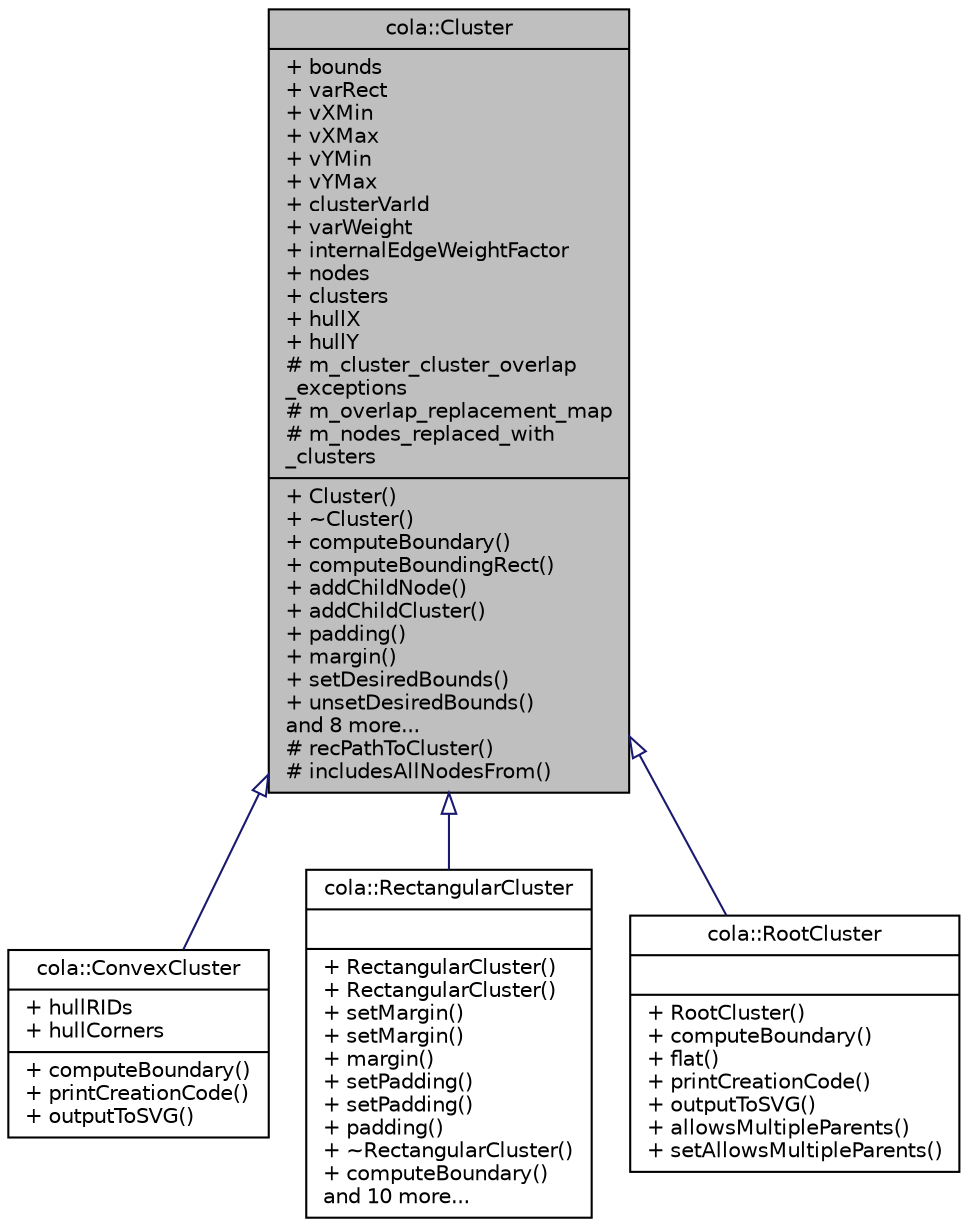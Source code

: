 digraph "cola::Cluster"
{
  edge [fontname="Helvetica",fontsize="10",labelfontname="Helvetica",labelfontsize="10"];
  node [fontname="Helvetica",fontsize="10",shape=record];
  Node0 [label="{cola::Cluster\n|+ bounds\l+ varRect\l+ vXMin\l+ vXMax\l+ vYMin\l+ vYMax\l+ clusterVarId\l+ varWeight\l+ internalEdgeWeightFactor\l+ nodes\l+ clusters\l+ hullX\l+ hullY\l# m_cluster_cluster_overlap\l_exceptions\l# m_overlap_replacement_map\l# m_nodes_replaced_with\l_clusters\l|+ Cluster()\l+ ~Cluster()\l+ computeBoundary()\l+ computeBoundingRect()\l+ addChildNode()\l+ addChildCluster()\l+ padding()\l+ margin()\l+ setDesiredBounds()\l+ unsetDesiredBounds()\land 8 more...\l# recPathToCluster()\l# includesAllNodesFrom()\l}",height=0.2,width=0.4,color="black", fillcolor="grey75", style="filled", fontcolor="black"];
  Node0 -> Node1 [dir="back",color="midnightblue",fontsize="10",style="solid",arrowtail="onormal",fontname="Helvetica"];
  Node1 [label="{cola::ConvexCluster\n|+ hullRIDs\l+ hullCorners\l|+ computeBoundary()\l+ printCreationCode()\l+ outputToSVG()\l}",height=0.2,width=0.4,color="black", fillcolor="white", style="filled",URL="$classcola_1_1ConvexCluster.html",tooltip="Defines a cluster that will be treated as a convex boundary around the child nodes and clusters..."];
  Node0 -> Node2 [dir="back",color="midnightblue",fontsize="10",style="solid",arrowtail="onormal",fontname="Helvetica"];
  Node2 [label="{cola::RectangularCluster\n||+ RectangularCluster()\l+ RectangularCluster()\l+ setMargin()\l+ setMargin()\l+ margin()\l+ setPadding()\l+ setPadding()\l+ padding()\l+ ~RectangularCluster()\l+ computeBoundary()\land 10 more...\l}",height=0.2,width=0.4,color="black", fillcolor="white", style="filled",URL="$classcola_1_1RectangularCluster.html",tooltip="Defines a rectangular cluster, either variable-sized with floating sides or a fixed size based on a p..."];
  Node0 -> Node3 [dir="back",color="midnightblue",fontsize="10",style="solid",arrowtail="onormal",fontname="Helvetica"];
  Node3 [label="{cola::RootCluster\n||+ RootCluster()\l+ computeBoundary()\l+ flat()\l+ printCreationCode()\l+ outputToSVG()\l+ allowsMultipleParents()\l+ setAllowsMultipleParents()\l}",height=0.2,width=0.4,color="black", fillcolor="white", style="filled",URL="$classcola_1_1RootCluster.html",tooltip="Holds the cluster hierarchy specification for a diagram. "];
}
